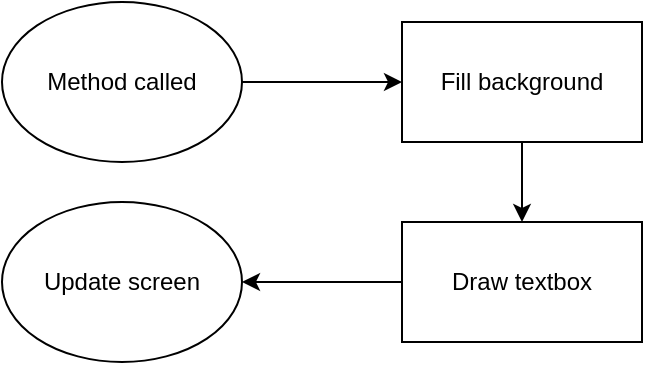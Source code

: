 <mxfile version="15.9.4" type="device"><diagram id="C5RBs43oDa-KdzZeNtuy" name="Page-1"><mxGraphModel dx="782" dy="388" grid="1" gridSize="10" guides="1" tooltips="1" connect="1" arrows="1" fold="1" page="1" pageScale="1" pageWidth="827" pageHeight="1169" math="0" shadow="0"><root><mxCell id="WIyWlLk6GJQsqaUBKTNV-0"/><mxCell id="WIyWlLk6GJQsqaUBKTNV-1" parent="WIyWlLk6GJQsqaUBKTNV-0"/><mxCell id="uw_rRLZWSVZB1bXPEsap-2" value="" style="edgeStyle=orthogonalEdgeStyle;rounded=0;orthogonalLoop=1;jettySize=auto;html=1;" edge="1" parent="WIyWlLk6GJQsqaUBKTNV-1" source="uw_rRLZWSVZB1bXPEsap-0" target="uw_rRLZWSVZB1bXPEsap-1"><mxGeometry relative="1" as="geometry"/></mxCell><mxCell id="uw_rRLZWSVZB1bXPEsap-0" value="Method called" style="ellipse;whiteSpace=wrap;html=1;" vertex="1" parent="WIyWlLk6GJQsqaUBKTNV-1"><mxGeometry x="80" y="40" width="120" height="80" as="geometry"/></mxCell><mxCell id="uw_rRLZWSVZB1bXPEsap-4" value="" style="edgeStyle=orthogonalEdgeStyle;rounded=0;orthogonalLoop=1;jettySize=auto;html=1;" edge="1" parent="WIyWlLk6GJQsqaUBKTNV-1" source="uw_rRLZWSVZB1bXPEsap-1" target="uw_rRLZWSVZB1bXPEsap-3"><mxGeometry relative="1" as="geometry"/></mxCell><mxCell id="uw_rRLZWSVZB1bXPEsap-1" value="Fill background" style="whiteSpace=wrap;html=1;" vertex="1" parent="WIyWlLk6GJQsqaUBKTNV-1"><mxGeometry x="280" y="50" width="120" height="60" as="geometry"/></mxCell><mxCell id="uw_rRLZWSVZB1bXPEsap-6" value="" style="edgeStyle=orthogonalEdgeStyle;rounded=0;orthogonalLoop=1;jettySize=auto;html=1;" edge="1" parent="WIyWlLk6GJQsqaUBKTNV-1" source="uw_rRLZWSVZB1bXPEsap-3" target="uw_rRLZWSVZB1bXPEsap-5"><mxGeometry relative="1" as="geometry"/></mxCell><mxCell id="uw_rRLZWSVZB1bXPEsap-3" value="Draw textbox" style="whiteSpace=wrap;html=1;" vertex="1" parent="WIyWlLk6GJQsqaUBKTNV-1"><mxGeometry x="280" y="150" width="120" height="60" as="geometry"/></mxCell><mxCell id="uw_rRLZWSVZB1bXPEsap-5" value="Update screen" style="ellipse;whiteSpace=wrap;html=1;" vertex="1" parent="WIyWlLk6GJQsqaUBKTNV-1"><mxGeometry x="80" y="140" width="120" height="80" as="geometry"/></mxCell></root></mxGraphModel></diagram></mxfile>